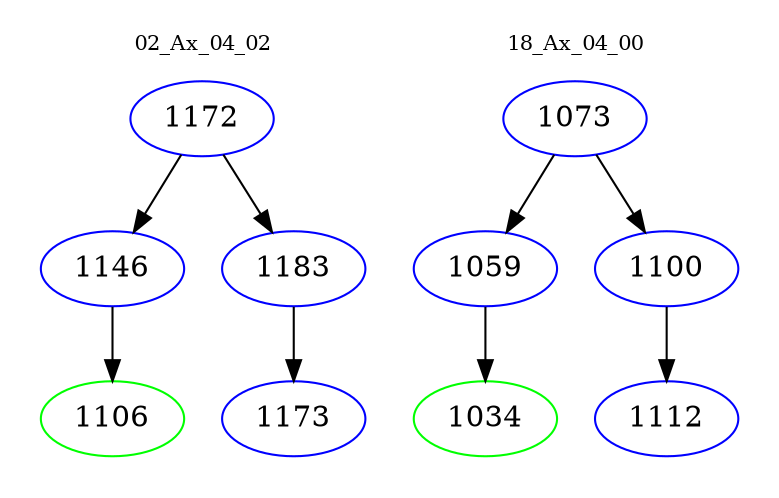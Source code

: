 digraph{
subgraph cluster_0 {
color = white
label = "02_Ax_04_02";
fontsize=10;
T0_1172 [label="1172", color="blue"]
T0_1172 -> T0_1146 [color="black"]
T0_1146 [label="1146", color="blue"]
T0_1146 -> T0_1106 [color="black"]
T0_1106 [label="1106", color="green"]
T0_1172 -> T0_1183 [color="black"]
T0_1183 [label="1183", color="blue"]
T0_1183 -> T0_1173 [color="black"]
T0_1173 [label="1173", color="blue"]
}
subgraph cluster_1 {
color = white
label = "18_Ax_04_00";
fontsize=10;
T1_1073 [label="1073", color="blue"]
T1_1073 -> T1_1059 [color="black"]
T1_1059 [label="1059", color="blue"]
T1_1059 -> T1_1034 [color="black"]
T1_1034 [label="1034", color="green"]
T1_1073 -> T1_1100 [color="black"]
T1_1100 [label="1100", color="blue"]
T1_1100 -> T1_1112 [color="black"]
T1_1112 [label="1112", color="blue"]
}
}
